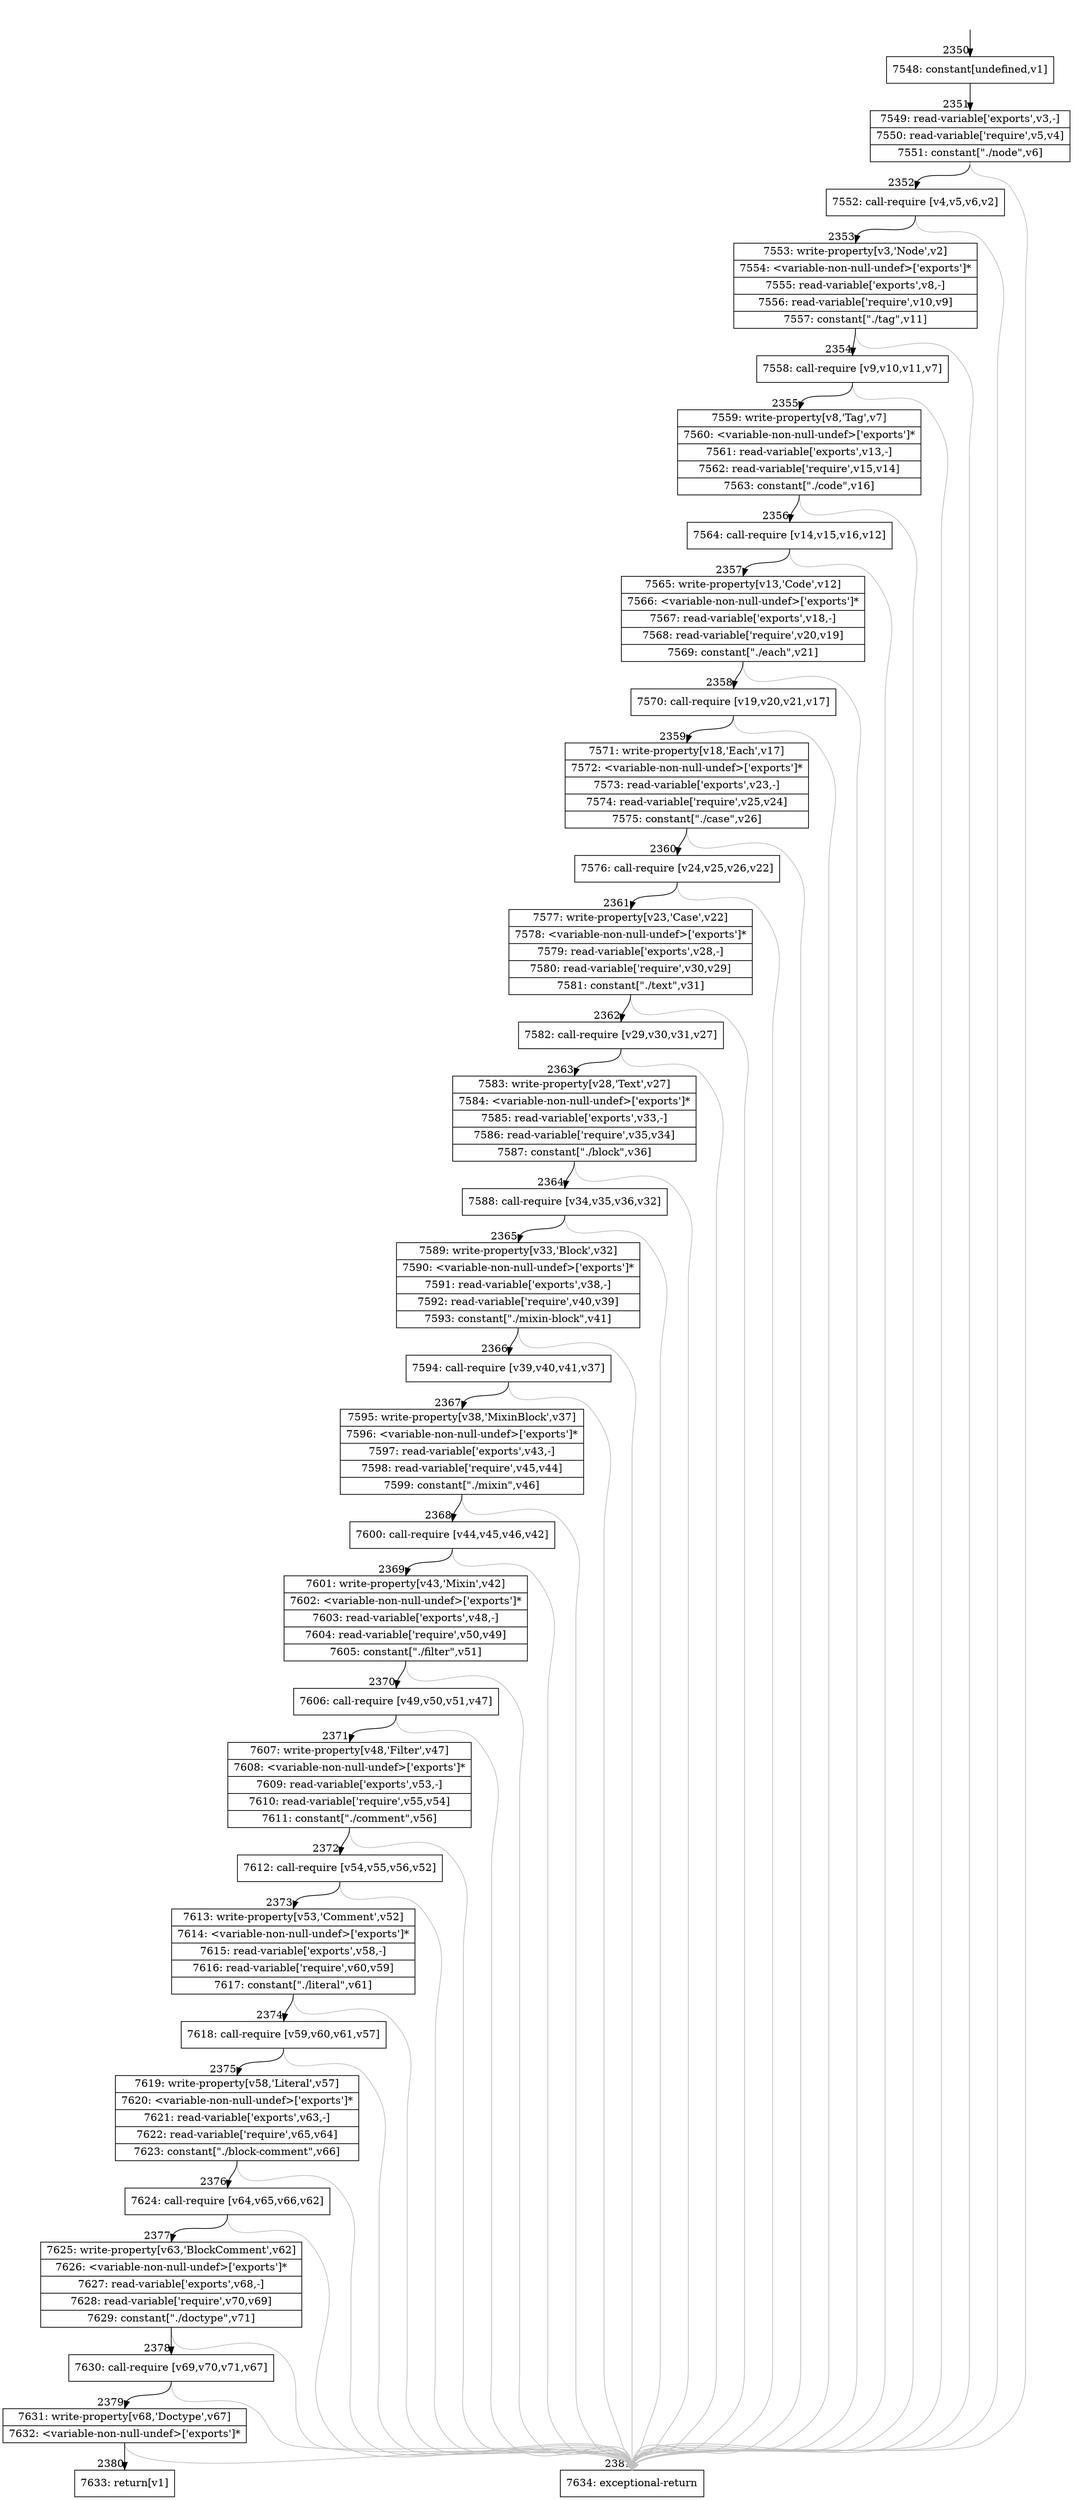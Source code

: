 digraph {
rankdir="TD"
BB_entry136[shape=none,label=""];
BB_entry136 -> BB2350 [tailport=s, headport=n, headlabel="    2350"]
BB2350 [shape=record label="{7548: constant[undefined,v1]}" ] 
BB2350 -> BB2351 [tailport=s, headport=n, headlabel="      2351"]
BB2351 [shape=record label="{7549: read-variable['exports',v3,-]|7550: read-variable['require',v5,v4]|7551: constant[\"./node\",v6]}" ] 
BB2351 -> BB2352 [tailport=s, headport=n, headlabel="      2352"]
BB2351 -> BB2381 [tailport=s, headport=n, color=gray, headlabel="      2381"]
BB2352 [shape=record label="{7552: call-require [v4,v5,v6,v2]}" ] 
BB2352 -> BB2353 [tailport=s, headport=n, headlabel="      2353"]
BB2352 -> BB2381 [tailport=s, headport=n, color=gray]
BB2353 [shape=record label="{7553: write-property[v3,'Node',v2]|7554: \<variable-non-null-undef\>['exports']*|7555: read-variable['exports',v8,-]|7556: read-variable['require',v10,v9]|7557: constant[\"./tag\",v11]}" ] 
BB2353 -> BB2354 [tailport=s, headport=n, headlabel="      2354"]
BB2353 -> BB2381 [tailport=s, headport=n, color=gray]
BB2354 [shape=record label="{7558: call-require [v9,v10,v11,v7]}" ] 
BB2354 -> BB2355 [tailport=s, headport=n, headlabel="      2355"]
BB2354 -> BB2381 [tailport=s, headport=n, color=gray]
BB2355 [shape=record label="{7559: write-property[v8,'Tag',v7]|7560: \<variable-non-null-undef\>['exports']*|7561: read-variable['exports',v13,-]|7562: read-variable['require',v15,v14]|7563: constant[\"./code\",v16]}" ] 
BB2355 -> BB2356 [tailport=s, headport=n, headlabel="      2356"]
BB2355 -> BB2381 [tailport=s, headport=n, color=gray]
BB2356 [shape=record label="{7564: call-require [v14,v15,v16,v12]}" ] 
BB2356 -> BB2357 [tailport=s, headport=n, headlabel="      2357"]
BB2356 -> BB2381 [tailport=s, headport=n, color=gray]
BB2357 [shape=record label="{7565: write-property[v13,'Code',v12]|7566: \<variable-non-null-undef\>['exports']*|7567: read-variable['exports',v18,-]|7568: read-variable['require',v20,v19]|7569: constant[\"./each\",v21]}" ] 
BB2357 -> BB2358 [tailport=s, headport=n, headlabel="      2358"]
BB2357 -> BB2381 [tailport=s, headport=n, color=gray]
BB2358 [shape=record label="{7570: call-require [v19,v20,v21,v17]}" ] 
BB2358 -> BB2359 [tailport=s, headport=n, headlabel="      2359"]
BB2358 -> BB2381 [tailport=s, headport=n, color=gray]
BB2359 [shape=record label="{7571: write-property[v18,'Each',v17]|7572: \<variable-non-null-undef\>['exports']*|7573: read-variable['exports',v23,-]|7574: read-variable['require',v25,v24]|7575: constant[\"./case\",v26]}" ] 
BB2359 -> BB2360 [tailport=s, headport=n, headlabel="      2360"]
BB2359 -> BB2381 [tailport=s, headport=n, color=gray]
BB2360 [shape=record label="{7576: call-require [v24,v25,v26,v22]}" ] 
BB2360 -> BB2361 [tailport=s, headport=n, headlabel="      2361"]
BB2360 -> BB2381 [tailport=s, headport=n, color=gray]
BB2361 [shape=record label="{7577: write-property[v23,'Case',v22]|7578: \<variable-non-null-undef\>['exports']*|7579: read-variable['exports',v28,-]|7580: read-variable['require',v30,v29]|7581: constant[\"./text\",v31]}" ] 
BB2361 -> BB2362 [tailport=s, headport=n, headlabel="      2362"]
BB2361 -> BB2381 [tailport=s, headport=n, color=gray]
BB2362 [shape=record label="{7582: call-require [v29,v30,v31,v27]}" ] 
BB2362 -> BB2363 [tailport=s, headport=n, headlabel="      2363"]
BB2362 -> BB2381 [tailport=s, headport=n, color=gray]
BB2363 [shape=record label="{7583: write-property[v28,'Text',v27]|7584: \<variable-non-null-undef\>['exports']*|7585: read-variable['exports',v33,-]|7586: read-variable['require',v35,v34]|7587: constant[\"./block\",v36]}" ] 
BB2363 -> BB2364 [tailport=s, headport=n, headlabel="      2364"]
BB2363 -> BB2381 [tailport=s, headport=n, color=gray]
BB2364 [shape=record label="{7588: call-require [v34,v35,v36,v32]}" ] 
BB2364 -> BB2365 [tailport=s, headport=n, headlabel="      2365"]
BB2364 -> BB2381 [tailport=s, headport=n, color=gray]
BB2365 [shape=record label="{7589: write-property[v33,'Block',v32]|7590: \<variable-non-null-undef\>['exports']*|7591: read-variable['exports',v38,-]|7592: read-variable['require',v40,v39]|7593: constant[\"./mixin-block\",v41]}" ] 
BB2365 -> BB2366 [tailport=s, headport=n, headlabel="      2366"]
BB2365 -> BB2381 [tailport=s, headport=n, color=gray]
BB2366 [shape=record label="{7594: call-require [v39,v40,v41,v37]}" ] 
BB2366 -> BB2367 [tailport=s, headport=n, headlabel="      2367"]
BB2366 -> BB2381 [tailport=s, headport=n, color=gray]
BB2367 [shape=record label="{7595: write-property[v38,'MixinBlock',v37]|7596: \<variable-non-null-undef\>['exports']*|7597: read-variable['exports',v43,-]|7598: read-variable['require',v45,v44]|7599: constant[\"./mixin\",v46]}" ] 
BB2367 -> BB2368 [tailport=s, headport=n, headlabel="      2368"]
BB2367 -> BB2381 [tailport=s, headport=n, color=gray]
BB2368 [shape=record label="{7600: call-require [v44,v45,v46,v42]}" ] 
BB2368 -> BB2369 [tailport=s, headport=n, headlabel="      2369"]
BB2368 -> BB2381 [tailport=s, headport=n, color=gray]
BB2369 [shape=record label="{7601: write-property[v43,'Mixin',v42]|7602: \<variable-non-null-undef\>['exports']*|7603: read-variable['exports',v48,-]|7604: read-variable['require',v50,v49]|7605: constant[\"./filter\",v51]}" ] 
BB2369 -> BB2370 [tailport=s, headport=n, headlabel="      2370"]
BB2369 -> BB2381 [tailport=s, headport=n, color=gray]
BB2370 [shape=record label="{7606: call-require [v49,v50,v51,v47]}" ] 
BB2370 -> BB2371 [tailport=s, headport=n, headlabel="      2371"]
BB2370 -> BB2381 [tailport=s, headport=n, color=gray]
BB2371 [shape=record label="{7607: write-property[v48,'Filter',v47]|7608: \<variable-non-null-undef\>['exports']*|7609: read-variable['exports',v53,-]|7610: read-variable['require',v55,v54]|7611: constant[\"./comment\",v56]}" ] 
BB2371 -> BB2372 [tailport=s, headport=n, headlabel="      2372"]
BB2371 -> BB2381 [tailport=s, headport=n, color=gray]
BB2372 [shape=record label="{7612: call-require [v54,v55,v56,v52]}" ] 
BB2372 -> BB2373 [tailport=s, headport=n, headlabel="      2373"]
BB2372 -> BB2381 [tailport=s, headport=n, color=gray]
BB2373 [shape=record label="{7613: write-property[v53,'Comment',v52]|7614: \<variable-non-null-undef\>['exports']*|7615: read-variable['exports',v58,-]|7616: read-variable['require',v60,v59]|7617: constant[\"./literal\",v61]}" ] 
BB2373 -> BB2374 [tailport=s, headport=n, headlabel="      2374"]
BB2373 -> BB2381 [tailport=s, headport=n, color=gray]
BB2374 [shape=record label="{7618: call-require [v59,v60,v61,v57]}" ] 
BB2374 -> BB2375 [tailport=s, headport=n, headlabel="      2375"]
BB2374 -> BB2381 [tailport=s, headport=n, color=gray]
BB2375 [shape=record label="{7619: write-property[v58,'Literal',v57]|7620: \<variable-non-null-undef\>['exports']*|7621: read-variable['exports',v63,-]|7622: read-variable['require',v65,v64]|7623: constant[\"./block-comment\",v66]}" ] 
BB2375 -> BB2376 [tailport=s, headport=n, headlabel="      2376"]
BB2375 -> BB2381 [tailport=s, headport=n, color=gray]
BB2376 [shape=record label="{7624: call-require [v64,v65,v66,v62]}" ] 
BB2376 -> BB2377 [tailport=s, headport=n, headlabel="      2377"]
BB2376 -> BB2381 [tailport=s, headport=n, color=gray]
BB2377 [shape=record label="{7625: write-property[v63,'BlockComment',v62]|7626: \<variable-non-null-undef\>['exports']*|7627: read-variable['exports',v68,-]|7628: read-variable['require',v70,v69]|7629: constant[\"./doctype\",v71]}" ] 
BB2377 -> BB2378 [tailport=s, headport=n, headlabel="      2378"]
BB2377 -> BB2381 [tailport=s, headport=n, color=gray]
BB2378 [shape=record label="{7630: call-require [v69,v70,v71,v67]}" ] 
BB2378 -> BB2379 [tailport=s, headport=n, headlabel="      2379"]
BB2378 -> BB2381 [tailport=s, headport=n, color=gray]
BB2379 [shape=record label="{7631: write-property[v68,'Doctype',v67]|7632: \<variable-non-null-undef\>['exports']*}" ] 
BB2379 -> BB2380 [tailport=s, headport=n, headlabel="      2380"]
BB2379 -> BB2381 [tailport=s, headport=n, color=gray]
BB2380 [shape=record label="{7633: return[v1]}" ] 
BB2381 [shape=record label="{7634: exceptional-return}" ] 
//#$~ 2532
}
